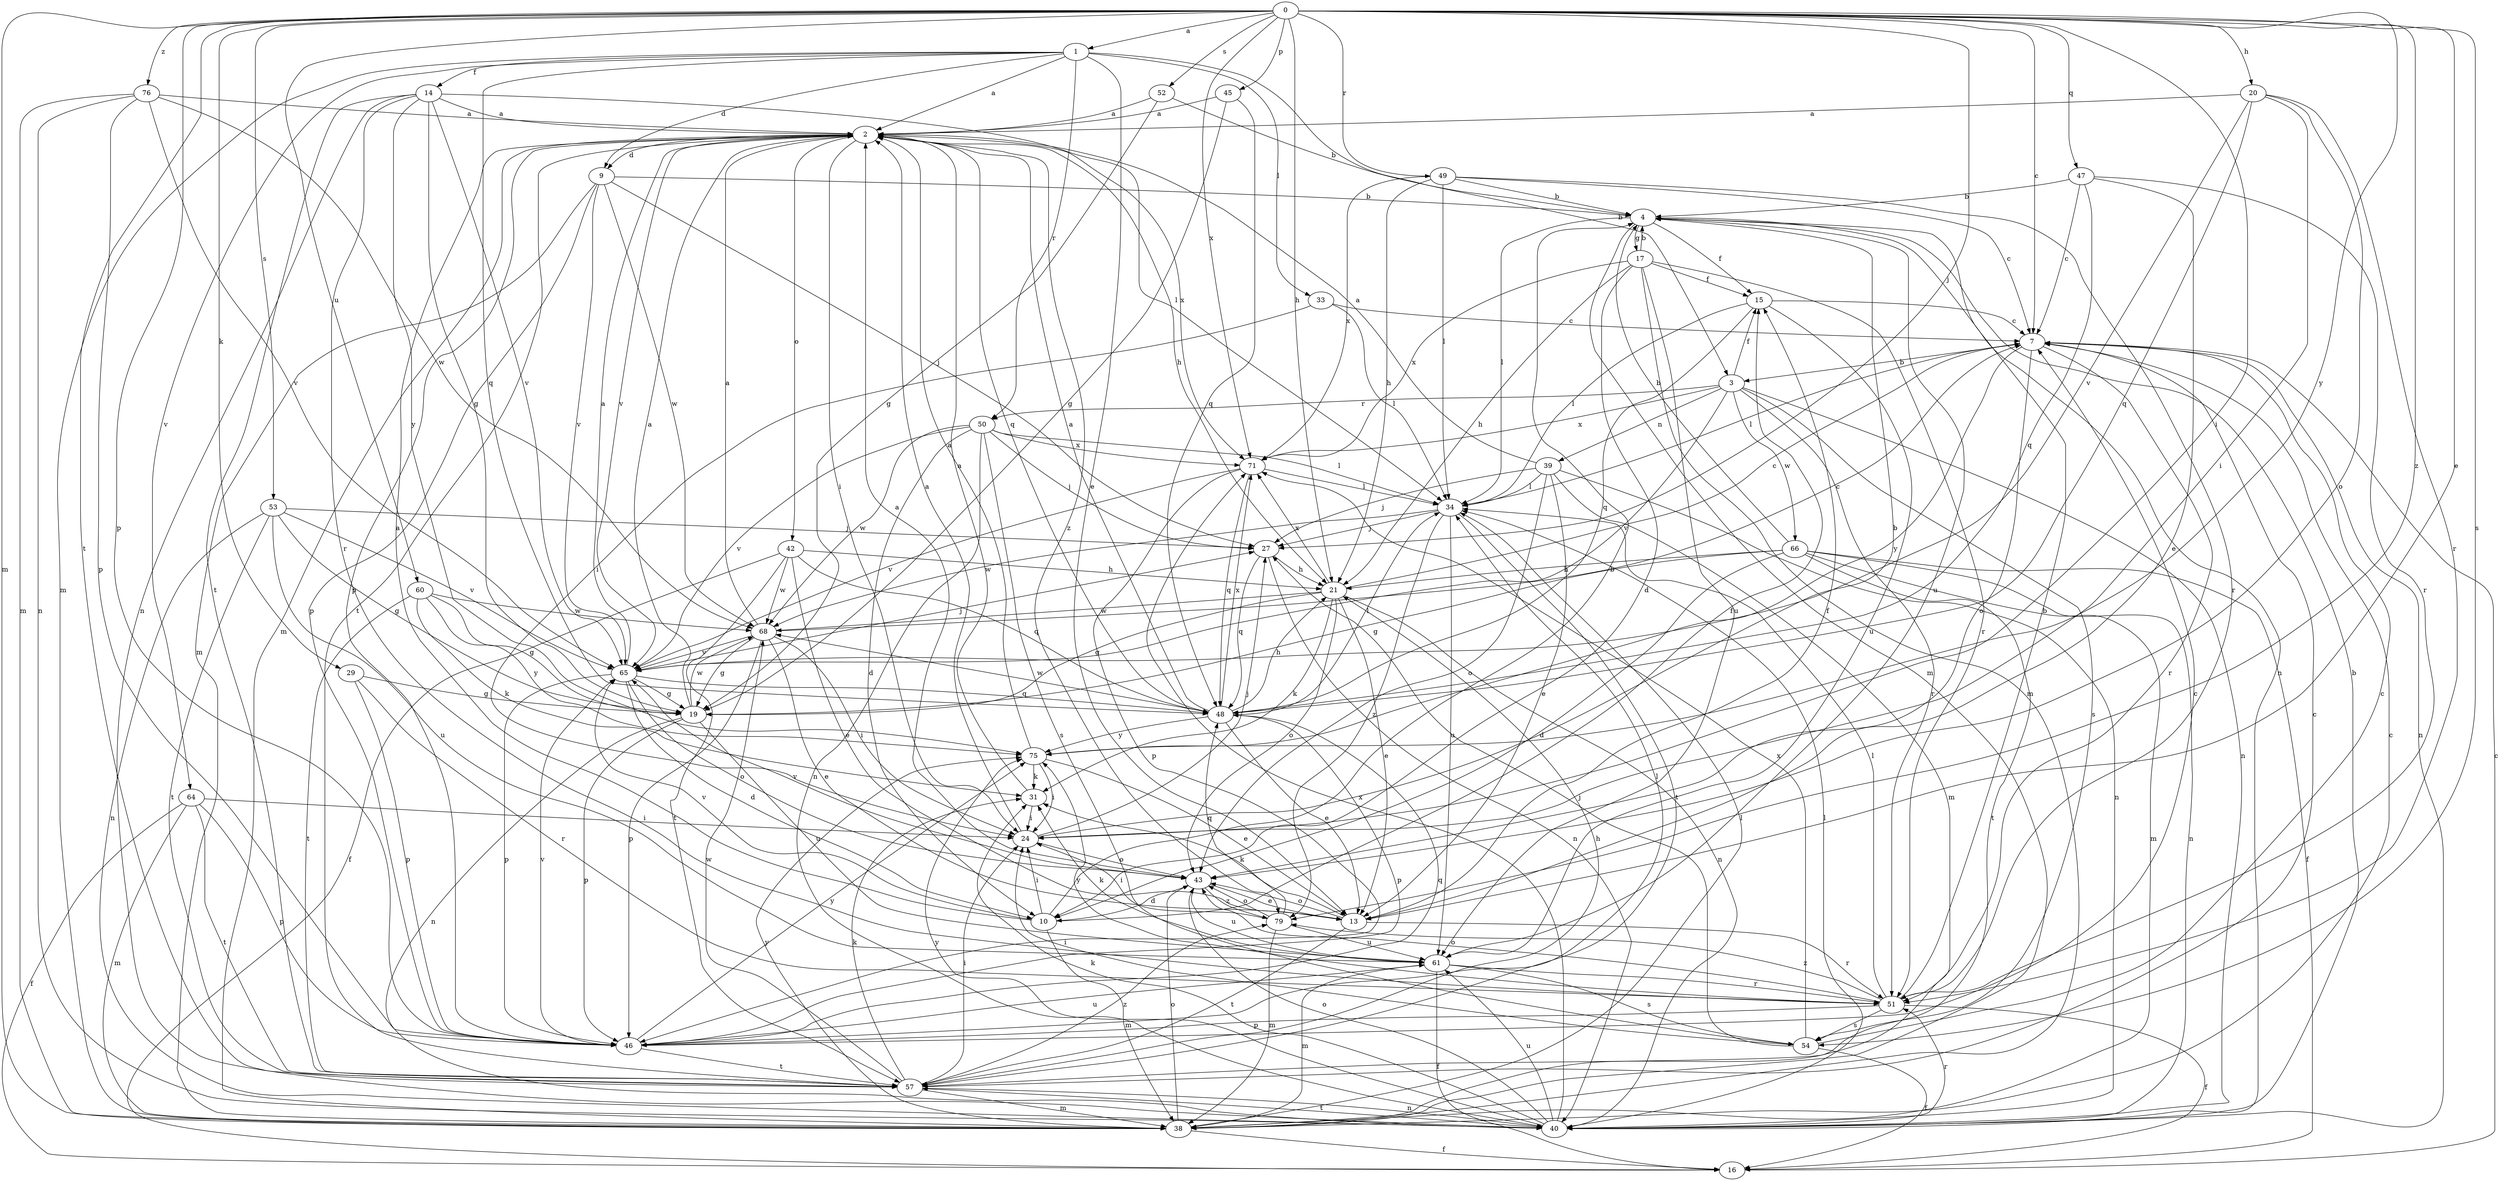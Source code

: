 strict digraph  {
0;
1;
2;
3;
4;
7;
9;
10;
13;
14;
15;
16;
17;
19;
20;
21;
24;
27;
29;
31;
33;
34;
38;
39;
40;
42;
43;
45;
46;
47;
48;
49;
50;
51;
52;
53;
54;
57;
60;
61;
64;
65;
66;
68;
71;
75;
76;
79;
0 -> 1  [label=a];
0 -> 7  [label=c];
0 -> 13  [label=e];
0 -> 20  [label=h];
0 -> 21  [label=h];
0 -> 24  [label=i];
0 -> 27  [label=j];
0 -> 29  [label=k];
0 -> 38  [label=m];
0 -> 45  [label=p];
0 -> 46  [label=p];
0 -> 47  [label=q];
0 -> 49  [label=r];
0 -> 52  [label=s];
0 -> 53  [label=s];
0 -> 54  [label=s];
0 -> 57  [label=t];
0 -> 60  [label=u];
0 -> 71  [label=x];
0 -> 75  [label=y];
0 -> 76  [label=z];
0 -> 79  [label=z];
1 -> 2  [label=a];
1 -> 3  [label=b];
1 -> 9  [label=d];
1 -> 13  [label=e];
1 -> 14  [label=f];
1 -> 33  [label=l];
1 -> 38  [label=m];
1 -> 48  [label=q];
1 -> 50  [label=r];
1 -> 64  [label=v];
2 -> 9  [label=d];
2 -> 21  [label=h];
2 -> 24  [label=i];
2 -> 38  [label=m];
2 -> 42  [label=o];
2 -> 46  [label=p];
2 -> 48  [label=q];
2 -> 57  [label=t];
2 -> 65  [label=v];
2 -> 71  [label=x];
2 -> 79  [label=z];
3 -> 15  [label=f];
3 -> 39  [label=n];
3 -> 40  [label=n];
3 -> 50  [label=r];
3 -> 51  [label=r];
3 -> 54  [label=s];
3 -> 65  [label=v];
3 -> 66  [label=w];
3 -> 71  [label=x];
4 -> 15  [label=f];
4 -> 17  [label=g];
4 -> 34  [label=l];
4 -> 38  [label=m];
4 -> 40  [label=n];
4 -> 61  [label=u];
7 -> 3  [label=b];
7 -> 34  [label=l];
7 -> 40  [label=n];
7 -> 43  [label=o];
7 -> 51  [label=r];
7 -> 75  [label=y];
9 -> 4  [label=b];
9 -> 27  [label=j];
9 -> 38  [label=m];
9 -> 46  [label=p];
9 -> 65  [label=v];
9 -> 68  [label=w];
10 -> 2  [label=a];
10 -> 4  [label=b];
10 -> 15  [label=f];
10 -> 24  [label=i];
10 -> 38  [label=m];
10 -> 65  [label=v];
13 -> 15  [label=f];
13 -> 31  [label=k];
13 -> 43  [label=o];
13 -> 51  [label=r];
13 -> 57  [label=t];
14 -> 2  [label=a];
14 -> 19  [label=g];
14 -> 34  [label=l];
14 -> 40  [label=n];
14 -> 51  [label=r];
14 -> 57  [label=t];
14 -> 65  [label=v];
14 -> 75  [label=y];
15 -> 7  [label=c];
15 -> 34  [label=l];
15 -> 48  [label=q];
15 -> 61  [label=u];
16 -> 7  [label=c];
17 -> 4  [label=b];
17 -> 10  [label=d];
17 -> 15  [label=f];
17 -> 21  [label=h];
17 -> 38  [label=m];
17 -> 51  [label=r];
17 -> 61  [label=u];
17 -> 71  [label=x];
19 -> 2  [label=a];
19 -> 40  [label=n];
19 -> 46  [label=p];
19 -> 61  [label=u];
19 -> 68  [label=w];
20 -> 2  [label=a];
20 -> 24  [label=i];
20 -> 43  [label=o];
20 -> 48  [label=q];
20 -> 51  [label=r];
20 -> 65  [label=v];
21 -> 7  [label=c];
21 -> 13  [label=e];
21 -> 19  [label=g];
21 -> 31  [label=k];
21 -> 40  [label=n];
21 -> 43  [label=o];
21 -> 68  [label=w];
21 -> 71  [label=x];
24 -> 2  [label=a];
24 -> 4  [label=b];
24 -> 27  [label=j];
24 -> 43  [label=o];
27 -> 21  [label=h];
27 -> 40  [label=n];
27 -> 48  [label=q];
29 -> 19  [label=g];
29 -> 46  [label=p];
29 -> 51  [label=r];
31 -> 2  [label=a];
31 -> 24  [label=i];
33 -> 7  [label=c];
33 -> 24  [label=i];
33 -> 34  [label=l];
34 -> 27  [label=j];
34 -> 57  [label=t];
34 -> 61  [label=u];
34 -> 68  [label=w];
34 -> 79  [label=z];
38 -> 7  [label=c];
38 -> 16  [label=f];
38 -> 34  [label=l];
38 -> 43  [label=o];
38 -> 75  [label=y];
39 -> 2  [label=a];
39 -> 13  [label=e];
39 -> 27  [label=j];
39 -> 34  [label=l];
39 -> 38  [label=m];
39 -> 40  [label=n];
39 -> 43  [label=o];
40 -> 4  [label=b];
40 -> 31  [label=k];
40 -> 34  [label=l];
40 -> 43  [label=o];
40 -> 51  [label=r];
40 -> 57  [label=t];
40 -> 61  [label=u];
40 -> 71  [label=x];
40 -> 75  [label=y];
42 -> 13  [label=e];
42 -> 16  [label=f];
42 -> 21  [label=h];
42 -> 48  [label=q];
42 -> 57  [label=t];
42 -> 68  [label=w];
43 -> 2  [label=a];
43 -> 10  [label=d];
43 -> 13  [label=e];
43 -> 61  [label=u];
43 -> 65  [label=v];
43 -> 79  [label=z];
45 -> 2  [label=a];
45 -> 19  [label=g];
45 -> 48  [label=q];
46 -> 7  [label=c];
46 -> 34  [label=l];
46 -> 48  [label=q];
46 -> 57  [label=t];
46 -> 61  [label=u];
46 -> 65  [label=v];
46 -> 75  [label=y];
47 -> 4  [label=b];
47 -> 7  [label=c];
47 -> 13  [label=e];
47 -> 48  [label=q];
47 -> 51  [label=r];
48 -> 2  [label=a];
48 -> 13  [label=e];
48 -> 21  [label=h];
48 -> 34  [label=l];
48 -> 46  [label=p];
48 -> 68  [label=w];
48 -> 71  [label=x];
48 -> 75  [label=y];
49 -> 4  [label=b];
49 -> 7  [label=c];
49 -> 21  [label=h];
49 -> 34  [label=l];
49 -> 51  [label=r];
49 -> 71  [label=x];
50 -> 10  [label=d];
50 -> 27  [label=j];
50 -> 34  [label=l];
50 -> 40  [label=n];
50 -> 54  [label=s];
50 -> 65  [label=v];
50 -> 68  [label=w];
50 -> 71  [label=x];
51 -> 4  [label=b];
51 -> 16  [label=f];
51 -> 34  [label=l];
51 -> 43  [label=o];
51 -> 46  [label=p];
51 -> 54  [label=s];
51 -> 75  [label=y];
51 -> 79  [label=z];
52 -> 2  [label=a];
52 -> 4  [label=b];
52 -> 19  [label=g];
53 -> 19  [label=g];
53 -> 27  [label=j];
53 -> 40  [label=n];
53 -> 57  [label=t];
53 -> 61  [label=u];
53 -> 65  [label=v];
54 -> 7  [label=c];
54 -> 16  [label=f];
54 -> 24  [label=i];
54 -> 27  [label=j];
54 -> 71  [label=x];
57 -> 7  [label=c];
57 -> 21  [label=h];
57 -> 24  [label=i];
57 -> 31  [label=k];
57 -> 38  [label=m];
57 -> 40  [label=n];
57 -> 68  [label=w];
57 -> 79  [label=z];
60 -> 19  [label=g];
60 -> 31  [label=k];
60 -> 57  [label=t];
60 -> 68  [label=w];
60 -> 75  [label=y];
61 -> 16  [label=f];
61 -> 31  [label=k];
61 -> 38  [label=m];
61 -> 51  [label=r];
61 -> 54  [label=s];
64 -> 16  [label=f];
64 -> 24  [label=i];
64 -> 38  [label=m];
64 -> 46  [label=p];
64 -> 57  [label=t];
65 -> 2  [label=a];
65 -> 10  [label=d];
65 -> 19  [label=g];
65 -> 27  [label=j];
65 -> 43  [label=o];
65 -> 46  [label=p];
65 -> 48  [label=q];
66 -> 4  [label=b];
66 -> 10  [label=d];
66 -> 16  [label=f];
66 -> 19  [label=g];
66 -> 21  [label=h];
66 -> 38  [label=m];
66 -> 40  [label=n];
66 -> 57  [label=t];
68 -> 2  [label=a];
68 -> 7  [label=c];
68 -> 13  [label=e];
68 -> 19  [label=g];
68 -> 24  [label=i];
68 -> 46  [label=p];
68 -> 65  [label=v];
71 -> 34  [label=l];
71 -> 46  [label=p];
71 -> 48  [label=q];
71 -> 65  [label=v];
75 -> 2  [label=a];
75 -> 13  [label=e];
75 -> 24  [label=i];
75 -> 31  [label=k];
76 -> 2  [label=a];
76 -> 38  [label=m];
76 -> 40  [label=n];
76 -> 46  [label=p];
76 -> 65  [label=v];
76 -> 68  [label=w];
79 -> 24  [label=i];
79 -> 38  [label=m];
79 -> 43  [label=o];
79 -> 48  [label=q];
79 -> 61  [label=u];
}
